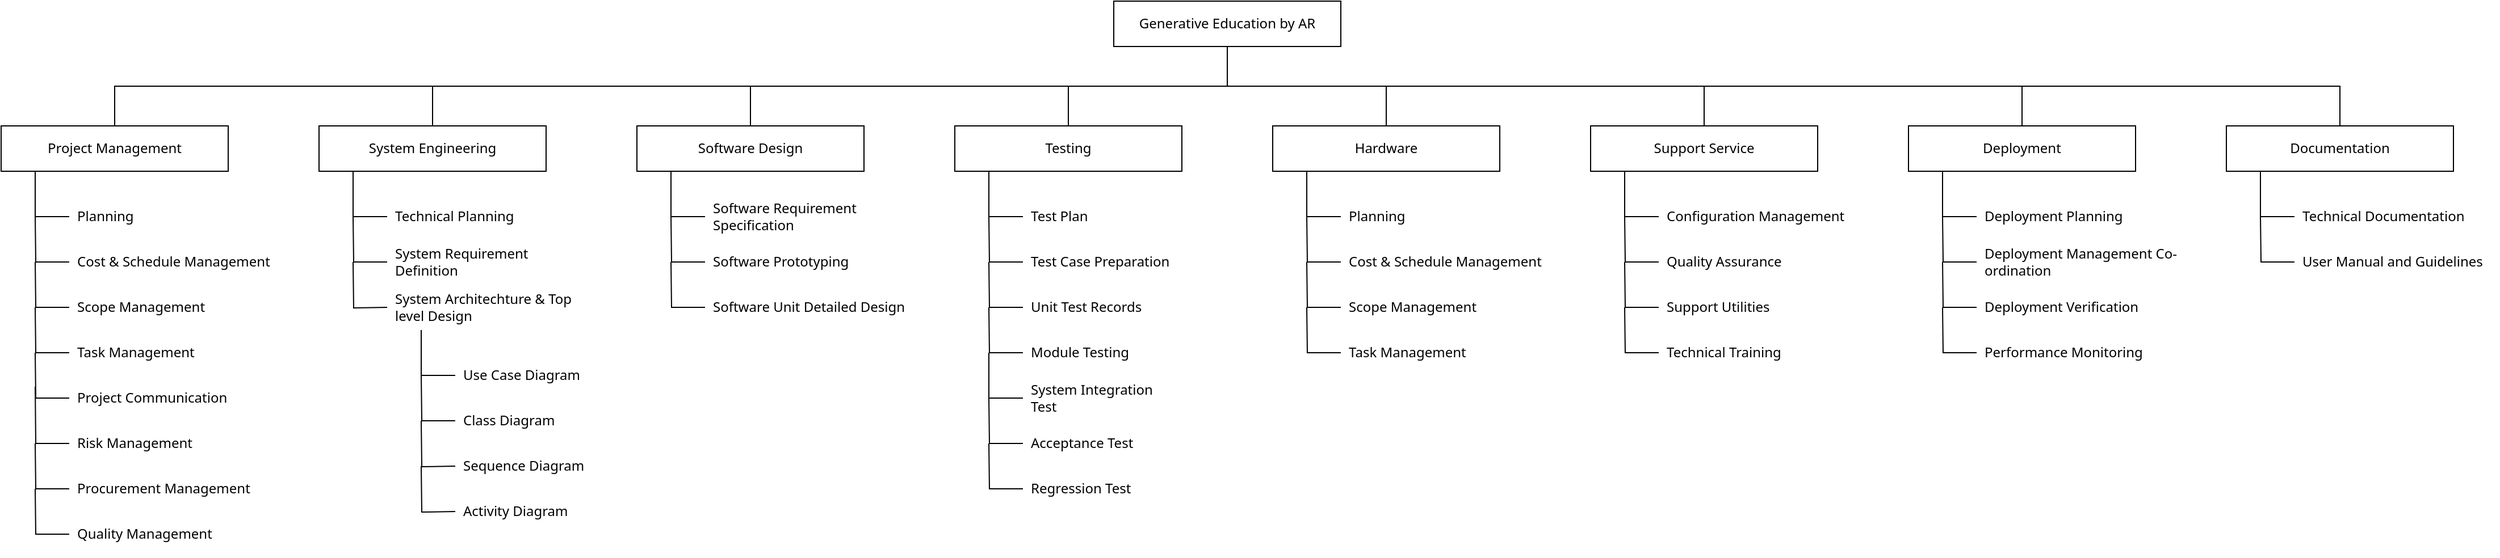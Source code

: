 <mxfile version="20.3.0" type="device"><diagram id="JiNxmvy0iqZ08gWMpfPa" name="Page-1"><mxGraphModel dx="2370" dy="1428" grid="1" gridSize="10" guides="1" tooltips="1" connect="1" arrows="1" fold="1" page="1" pageScale="1" pageWidth="2500" pageHeight="700" math="0" shadow="0"><root><mxCell id="0"/><mxCell id="1" parent="0"/><mxCell id="OBJdS13XSNFPQkOZt9CJ-10" style="edgeStyle=orthogonalEdgeStyle;orthogonalLoop=1;jettySize=auto;html=1;exitX=0.5;exitY=1;exitDx=0;exitDy=0;entryX=0.5;entryY=0;entryDx=0;entryDy=0;fontFamily=Segoe UI;endArrow=none;endFill=0;rounded=0;" edge="1" parent="1" source="OBJdS13XSNFPQkOZt9CJ-1" target="OBJdS13XSNFPQkOZt9CJ-5"><mxGeometry relative="1" as="geometry"/></mxCell><mxCell id="OBJdS13XSNFPQkOZt9CJ-11" style="edgeStyle=orthogonalEdgeStyle;rounded=0;orthogonalLoop=1;jettySize=auto;html=1;exitX=0.5;exitY=1;exitDx=0;exitDy=0;entryX=0.5;entryY=0;entryDx=0;entryDy=0;fontFamily=Segoe UI;endArrow=none;endFill=0;" edge="1" parent="1" source="OBJdS13XSNFPQkOZt9CJ-1" target="OBJdS13XSNFPQkOZt9CJ-6"><mxGeometry relative="1" as="geometry"/></mxCell><mxCell id="OBJdS13XSNFPQkOZt9CJ-12" style="edgeStyle=orthogonalEdgeStyle;rounded=0;orthogonalLoop=1;jettySize=auto;html=1;exitX=0.5;exitY=1;exitDx=0;exitDy=0;entryX=0.5;entryY=0;entryDx=0;entryDy=0;fontFamily=Segoe UI;endArrow=none;endFill=0;" edge="1" parent="1" source="OBJdS13XSNFPQkOZt9CJ-1" target="OBJdS13XSNFPQkOZt9CJ-7"><mxGeometry relative="1" as="geometry"/></mxCell><mxCell id="OBJdS13XSNFPQkOZt9CJ-13" style="edgeStyle=orthogonalEdgeStyle;rounded=0;orthogonalLoop=1;jettySize=auto;html=1;exitX=0.5;exitY=1;exitDx=0;exitDy=0;entryX=0.5;entryY=0.25;entryDx=0;entryDy=0;entryPerimeter=0;fontFamily=Segoe UI;endArrow=none;endFill=0;" edge="1" parent="1" source="OBJdS13XSNFPQkOZt9CJ-1" target="OBJdS13XSNFPQkOZt9CJ-2"><mxGeometry relative="1" as="geometry"/></mxCell><mxCell id="OBJdS13XSNFPQkOZt9CJ-14" style="edgeStyle=orthogonalEdgeStyle;rounded=0;orthogonalLoop=1;jettySize=auto;html=1;exitX=0.5;exitY=1;exitDx=0;exitDy=0;entryX=0.5;entryY=0;entryDx=0;entryDy=0;fontFamily=Segoe UI;endArrow=none;endFill=0;" edge="1" parent="1" source="OBJdS13XSNFPQkOZt9CJ-1" target="OBJdS13XSNFPQkOZt9CJ-4"><mxGeometry relative="1" as="geometry"/></mxCell><mxCell id="OBJdS13XSNFPQkOZt9CJ-15" style="edgeStyle=orthogonalEdgeStyle;rounded=0;orthogonalLoop=1;jettySize=auto;html=1;exitX=0.5;exitY=1;exitDx=0;exitDy=0;entryX=0.5;entryY=0;entryDx=0;entryDy=0;fontFamily=Segoe UI;endArrow=none;endFill=0;" edge="1" parent="1" source="OBJdS13XSNFPQkOZt9CJ-1" target="OBJdS13XSNFPQkOZt9CJ-3"><mxGeometry relative="1" as="geometry"/></mxCell><mxCell id="OBJdS13XSNFPQkOZt9CJ-16" style="edgeStyle=orthogonalEdgeStyle;rounded=0;orthogonalLoop=1;jettySize=auto;html=1;exitX=0.5;exitY=1;exitDx=0;exitDy=0;entryX=0.5;entryY=0;entryDx=0;entryDy=0;fontFamily=Segoe UI;endArrow=none;endFill=0;" edge="1" parent="1" source="OBJdS13XSNFPQkOZt9CJ-1" target="OBJdS13XSNFPQkOZt9CJ-8"><mxGeometry relative="1" as="geometry"/></mxCell><mxCell id="OBJdS13XSNFPQkOZt9CJ-17" style="edgeStyle=orthogonalEdgeStyle;rounded=0;orthogonalLoop=1;jettySize=auto;html=1;exitX=0.5;exitY=1;exitDx=0;exitDy=0;entryX=0.5;entryY=0;entryDx=0;entryDy=0;fontFamily=Segoe UI;endArrow=none;endFill=0;" edge="1" parent="1" source="OBJdS13XSNFPQkOZt9CJ-1" target="OBJdS13XSNFPQkOZt9CJ-9"><mxGeometry relative="1" as="geometry"/></mxCell><mxCell id="OBJdS13XSNFPQkOZt9CJ-1" value="&lt;font face=&quot;Segoe UI&quot;&gt;Generative Education by AR&lt;/font&gt;" style="rounded=0;whiteSpace=wrap;html=1;" vertex="1" parent="1"><mxGeometry x="1150" y="70" width="200" height="40" as="geometry"/></mxCell><mxCell id="OBJdS13XSNFPQkOZt9CJ-20" style="edgeStyle=orthogonalEdgeStyle;rounded=0;orthogonalLoop=1;jettySize=auto;html=1;exitX=0;exitY=1;exitDx=0;exitDy=0;entryX=0;entryY=0.5;entryDx=0;entryDy=0;fontFamily=Segoe UI;endArrow=none;endFill=0;" edge="1" parent="1" target="OBJdS13XSNFPQkOZt9CJ-18"><mxGeometry relative="1" as="geometry"><mxPoint x="200" y="220" as="sourcePoint"/><Array as="points"><mxPoint x="200" y="260"/></Array></mxGeometry></mxCell><mxCell id="OBJdS13XSNFPQkOZt9CJ-2" value="&lt;font face=&quot;Segoe UI&quot;&gt;Project Management&lt;/font&gt;" style="rounded=0;whiteSpace=wrap;html=1;" vertex="1" parent="1"><mxGeometry x="170" y="180" width="200" height="40" as="geometry"/></mxCell><mxCell id="OBJdS13XSNFPQkOZt9CJ-3" value="&lt;font face=&quot;Segoe UI&quot;&gt;Support Service&lt;/font&gt;" style="rounded=0;whiteSpace=wrap;html=1;" vertex="1" parent="1"><mxGeometry x="1570" y="180" width="200" height="40" as="geometry"/></mxCell><mxCell id="OBJdS13XSNFPQkOZt9CJ-4" value="&lt;font face=&quot;Segoe UI&quot;&gt;Hardware&lt;/font&gt;" style="rounded=0;whiteSpace=wrap;html=1;" vertex="1" parent="1"><mxGeometry x="1290" y="180" width="200" height="40" as="geometry"/></mxCell><mxCell id="OBJdS13XSNFPQkOZt9CJ-5" value="&lt;font face=&quot;Segoe UI&quot;&gt;Testing&lt;/font&gt;" style="rounded=0;whiteSpace=wrap;html=1;" vertex="1" parent="1"><mxGeometry x="1010" y="180" width="200" height="40" as="geometry"/></mxCell><mxCell id="OBJdS13XSNFPQkOZt9CJ-6" value="&lt;font face=&quot;Segoe UI&quot;&gt;Software Design&lt;/font&gt;" style="rounded=0;whiteSpace=wrap;html=1;" vertex="1" parent="1"><mxGeometry x="730" y="180" width="200" height="40" as="geometry"/></mxCell><mxCell id="OBJdS13XSNFPQkOZt9CJ-7" value="&lt;font face=&quot;Segoe UI&quot;&gt;System Engineering&lt;/font&gt;" style="rounded=0;whiteSpace=wrap;html=1;" vertex="1" parent="1"><mxGeometry x="450" y="180" width="200" height="40" as="geometry"/></mxCell><mxCell id="OBJdS13XSNFPQkOZt9CJ-8" value="&lt;font face=&quot;Segoe UI&quot;&gt;Deployment&lt;/font&gt;" style="rounded=0;whiteSpace=wrap;html=1;" vertex="1" parent="1"><mxGeometry x="1850" y="180" width="200" height="40" as="geometry"/></mxCell><mxCell id="OBJdS13XSNFPQkOZt9CJ-9" value="&lt;font face=&quot;Segoe UI&quot;&gt;Documentation&lt;/font&gt;" style="rounded=0;whiteSpace=wrap;html=1;" vertex="1" parent="1"><mxGeometry x="2130" y="180" width="200" height="40" as="geometry"/></mxCell><mxCell id="OBJdS13XSNFPQkOZt9CJ-18" value="Planning" style="text;html=1;strokeColor=none;fillColor=none;align=left;verticalAlign=middle;whiteSpace=wrap;rounded=0;fontFamily=Segoe UI;spacingLeft=5;" vertex="1" parent="1"><mxGeometry x="230" y="240" width="120" height="40" as="geometry"/></mxCell><mxCell id="OBJdS13XSNFPQkOZt9CJ-21" style="edgeStyle=orthogonalEdgeStyle;rounded=0;orthogonalLoop=1;jettySize=auto;html=1;exitX=0;exitY=0.5;exitDx=0;exitDy=0;fontFamily=Segoe UI;endArrow=none;endFill=0;" edge="1" parent="1" source="OBJdS13XSNFPQkOZt9CJ-22"><mxGeometry relative="1" as="geometry"><mxPoint x="200" y="260" as="targetPoint"/><mxPoint x="230" y="300" as="sourcePoint"/></mxGeometry></mxCell><mxCell id="OBJdS13XSNFPQkOZt9CJ-22" value="Cost &amp;amp; Schedule Management" style="text;html=1;strokeColor=none;fillColor=none;align=left;verticalAlign=middle;whiteSpace=wrap;rounded=0;fontFamily=Segoe UI;spacingLeft=5;" vertex="1" parent="1"><mxGeometry x="230" y="280" width="180" height="40" as="geometry"/></mxCell><mxCell id="OBJdS13XSNFPQkOZt9CJ-29" style="edgeStyle=orthogonalEdgeStyle;rounded=0;orthogonalLoop=1;jettySize=auto;html=1;exitX=0;exitY=0.5;exitDx=0;exitDy=0;fontFamily=Segoe UI;endArrow=none;endFill=0;" edge="1" parent="1" source="OBJdS13XSNFPQkOZt9CJ-23"><mxGeometry relative="1" as="geometry"><mxPoint x="200" y="300" as="targetPoint"/></mxGeometry></mxCell><mxCell id="OBJdS13XSNFPQkOZt9CJ-23" value="Scope Management" style="text;html=1;strokeColor=none;fillColor=none;align=left;verticalAlign=middle;whiteSpace=wrap;rounded=0;fontFamily=Segoe UI;spacingLeft=5;" vertex="1" parent="1"><mxGeometry x="230" y="320" width="180" height="40" as="geometry"/></mxCell><mxCell id="OBJdS13XSNFPQkOZt9CJ-30" style="edgeStyle=orthogonalEdgeStyle;rounded=0;orthogonalLoop=1;jettySize=auto;html=1;exitX=0;exitY=0.5;exitDx=0;exitDy=0;fontFamily=Segoe UI;endArrow=none;endFill=0;" edge="1" parent="1" source="OBJdS13XSNFPQkOZt9CJ-24"><mxGeometry relative="1" as="geometry"><mxPoint x="200" y="340" as="targetPoint"/></mxGeometry></mxCell><mxCell id="OBJdS13XSNFPQkOZt9CJ-24" value="Task Management" style="text;html=1;strokeColor=none;fillColor=none;align=left;verticalAlign=middle;whiteSpace=wrap;rounded=0;fontFamily=Segoe UI;spacingLeft=5;" vertex="1" parent="1"><mxGeometry x="230" y="360" width="180" height="40" as="geometry"/></mxCell><mxCell id="OBJdS13XSNFPQkOZt9CJ-31" style="edgeStyle=orthogonalEdgeStyle;rounded=0;orthogonalLoop=1;jettySize=auto;html=1;exitX=0;exitY=0.5;exitDx=0;exitDy=0;fontFamily=Segoe UI;endArrow=none;endFill=0;" edge="1" parent="1" source="OBJdS13XSNFPQkOZt9CJ-25"><mxGeometry relative="1" as="geometry"><mxPoint x="200" y="380" as="targetPoint"/></mxGeometry></mxCell><mxCell id="OBJdS13XSNFPQkOZt9CJ-25" value="Project Communication" style="text;html=1;strokeColor=none;fillColor=none;align=left;verticalAlign=middle;whiteSpace=wrap;rounded=0;fontFamily=Segoe UI;spacingLeft=5;" vertex="1" parent="1"><mxGeometry x="230" y="400" width="180" height="40" as="geometry"/></mxCell><mxCell id="OBJdS13XSNFPQkOZt9CJ-32" style="edgeStyle=orthogonalEdgeStyle;rounded=0;orthogonalLoop=1;jettySize=auto;html=1;exitX=0;exitY=0.5;exitDx=0;exitDy=0;fontFamily=Segoe UI;endArrow=none;endFill=0;" edge="1" parent="1" source="OBJdS13XSNFPQkOZt9CJ-26"><mxGeometry relative="1" as="geometry"><mxPoint x="200" y="410" as="targetPoint"/></mxGeometry></mxCell><mxCell id="OBJdS13XSNFPQkOZt9CJ-26" value="Risk Management" style="text;html=1;strokeColor=none;fillColor=none;align=left;verticalAlign=middle;whiteSpace=wrap;rounded=0;fontFamily=Segoe UI;spacingLeft=5;" vertex="1" parent="1"><mxGeometry x="230" y="440" width="180" height="40" as="geometry"/></mxCell><mxCell id="OBJdS13XSNFPQkOZt9CJ-33" style="edgeStyle=orthogonalEdgeStyle;rounded=0;orthogonalLoop=1;jettySize=auto;html=1;exitX=0;exitY=0.5;exitDx=0;exitDy=0;fontFamily=Segoe UI;endArrow=none;endFill=0;" edge="1" parent="1" source="OBJdS13XSNFPQkOZt9CJ-27"><mxGeometry relative="1" as="geometry"><mxPoint x="200" y="460" as="targetPoint"/></mxGeometry></mxCell><mxCell id="OBJdS13XSNFPQkOZt9CJ-27" value="Procurement Management" style="text;html=1;strokeColor=none;fillColor=none;align=left;verticalAlign=middle;whiteSpace=wrap;rounded=0;fontFamily=Segoe UI;spacingLeft=5;" vertex="1" parent="1"><mxGeometry x="230" y="480" width="180" height="40" as="geometry"/></mxCell><mxCell id="OBJdS13XSNFPQkOZt9CJ-34" style="edgeStyle=orthogonalEdgeStyle;rounded=0;orthogonalLoop=1;jettySize=auto;html=1;exitX=0;exitY=0.5;exitDx=0;exitDy=0;fontFamily=Segoe UI;endArrow=none;endFill=0;" edge="1" parent="1" source="OBJdS13XSNFPQkOZt9CJ-28"><mxGeometry relative="1" as="geometry"><mxPoint x="200" y="500" as="targetPoint"/></mxGeometry></mxCell><mxCell id="OBJdS13XSNFPQkOZt9CJ-28" value="Quality Management" style="text;html=1;strokeColor=none;fillColor=none;align=left;verticalAlign=middle;whiteSpace=wrap;rounded=0;fontFamily=Segoe UI;spacingLeft=5;" vertex="1" parent="1"><mxGeometry x="230" y="520" width="180" height="40" as="geometry"/></mxCell><mxCell id="OBJdS13XSNFPQkOZt9CJ-37" style="edgeStyle=orthogonalEdgeStyle;rounded=0;orthogonalLoop=1;jettySize=auto;html=1;exitX=0;exitY=1;exitDx=0;exitDy=0;entryX=0;entryY=0.5;entryDx=0;entryDy=0;fontFamily=Segoe UI;endArrow=none;endFill=0;" edge="1" parent="1" target="OBJdS13XSNFPQkOZt9CJ-38"><mxGeometry relative="1" as="geometry"><mxPoint x="480" y="220" as="sourcePoint"/><Array as="points"><mxPoint x="480" y="260"/></Array></mxGeometry></mxCell><mxCell id="OBJdS13XSNFPQkOZt9CJ-38" value="Technical Planning" style="text;html=1;strokeColor=none;fillColor=none;align=left;verticalAlign=middle;whiteSpace=wrap;rounded=0;fontFamily=Segoe UI;spacingLeft=5;" vertex="1" parent="1"><mxGeometry x="510" y="240" width="120" height="40" as="geometry"/></mxCell><mxCell id="OBJdS13XSNFPQkOZt9CJ-39" style="edgeStyle=orthogonalEdgeStyle;rounded=0;orthogonalLoop=1;jettySize=auto;html=1;exitX=0;exitY=0.5;exitDx=0;exitDy=0;fontFamily=Segoe UI;endArrow=none;endFill=0;" edge="1" parent="1" source="OBJdS13XSNFPQkOZt9CJ-40"><mxGeometry relative="1" as="geometry"><mxPoint x="480" y="260" as="targetPoint"/><mxPoint x="510" y="300" as="sourcePoint"/></mxGeometry></mxCell><mxCell id="OBJdS13XSNFPQkOZt9CJ-40" value="System Requirement Definition" style="text;html=1;strokeColor=none;fillColor=none;align=left;verticalAlign=middle;whiteSpace=wrap;rounded=0;fontFamily=Segoe UI;spacingLeft=5;" vertex="1" parent="1"><mxGeometry x="510" y="280" width="180" height="40" as="geometry"/></mxCell><mxCell id="OBJdS13XSNFPQkOZt9CJ-41" style="edgeStyle=orthogonalEdgeStyle;rounded=0;orthogonalLoop=1;jettySize=auto;html=1;exitX=0;exitY=0.5;exitDx=0;exitDy=0;fontFamily=Segoe UI;endArrow=none;endFill=0;" edge="1" parent="1"><mxGeometry relative="1" as="geometry"><mxPoint x="480" y="300" as="targetPoint"/><mxPoint x="510" y="340" as="sourcePoint"/></mxGeometry></mxCell><mxCell id="OBJdS13XSNFPQkOZt9CJ-42" value="System Architechture &amp;amp; Top level Design" style="text;html=1;strokeColor=none;fillColor=none;align=left;verticalAlign=middle;whiteSpace=wrap;rounded=0;fontFamily=Segoe UI;spacingLeft=5;" vertex="1" parent="1"><mxGeometry x="510" y="320" width="190" height="40" as="geometry"/></mxCell><mxCell id="OBJdS13XSNFPQkOZt9CJ-43" style="edgeStyle=orthogonalEdgeStyle;rounded=0;orthogonalLoop=1;jettySize=auto;html=1;exitX=0;exitY=1;exitDx=0;exitDy=0;entryX=0;entryY=0.5;entryDx=0;entryDy=0;fontFamily=Segoe UI;endArrow=none;endFill=0;" edge="1" parent="1" target="OBJdS13XSNFPQkOZt9CJ-44"><mxGeometry relative="1" as="geometry"><mxPoint x="540" y="360" as="sourcePoint"/><Array as="points"><mxPoint x="540" y="400"/></Array></mxGeometry></mxCell><mxCell id="OBJdS13XSNFPQkOZt9CJ-44" value="Use Case Diagram" style="text;html=1;strokeColor=none;fillColor=none;align=left;verticalAlign=middle;whiteSpace=wrap;rounded=0;fontFamily=Segoe UI;spacingLeft=5;" vertex="1" parent="1"><mxGeometry x="570" y="380" width="120" height="40" as="geometry"/></mxCell><mxCell id="OBJdS13XSNFPQkOZt9CJ-45" style="edgeStyle=orthogonalEdgeStyle;rounded=0;orthogonalLoop=1;jettySize=auto;html=1;exitX=0;exitY=0.5;exitDx=0;exitDy=0;fontFamily=Segoe UI;endArrow=none;endFill=0;" edge="1" parent="1" source="OBJdS13XSNFPQkOZt9CJ-46"><mxGeometry relative="1" as="geometry"><mxPoint x="540" y="400" as="targetPoint"/><mxPoint x="570" y="440" as="sourcePoint"/></mxGeometry></mxCell><mxCell id="OBJdS13XSNFPQkOZt9CJ-46" value="Class Diagram" style="text;html=1;strokeColor=none;fillColor=none;align=left;verticalAlign=middle;whiteSpace=wrap;rounded=0;fontFamily=Segoe UI;spacingLeft=5;" vertex="1" parent="1"><mxGeometry x="570" y="420" width="180" height="40" as="geometry"/></mxCell><mxCell id="OBJdS13XSNFPQkOZt9CJ-47" style="edgeStyle=orthogonalEdgeStyle;rounded=0;orthogonalLoop=1;jettySize=auto;html=1;exitX=0;exitY=0.5;exitDx=0;exitDy=0;fontFamily=Segoe UI;endArrow=none;endFill=0;" edge="1" parent="1"><mxGeometry relative="1" as="geometry"><mxPoint x="540" y="440" as="targetPoint"/><mxPoint x="570" y="480" as="sourcePoint"/></mxGeometry></mxCell><mxCell id="OBJdS13XSNFPQkOZt9CJ-48" value="Sequence Diagram" style="text;html=1;strokeColor=none;fillColor=none;align=left;verticalAlign=middle;whiteSpace=wrap;rounded=0;fontFamily=Segoe UI;spacingLeft=5;" vertex="1" parent="1"><mxGeometry x="570" y="460" width="190" height="40" as="geometry"/></mxCell><mxCell id="OBJdS13XSNFPQkOZt9CJ-49" style="edgeStyle=orthogonalEdgeStyle;rounded=0;orthogonalLoop=1;jettySize=auto;html=1;exitX=0;exitY=0.5;exitDx=0;exitDy=0;fontFamily=Segoe UI;endArrow=none;endFill=0;" edge="1" parent="1"><mxGeometry relative="1" as="geometry"><mxPoint x="540" y="480" as="targetPoint"/><mxPoint x="570" y="520" as="sourcePoint"/></mxGeometry></mxCell><mxCell id="OBJdS13XSNFPQkOZt9CJ-50" value="Activity Diagram" style="text;html=1;strokeColor=none;fillColor=none;align=left;verticalAlign=middle;whiteSpace=wrap;rounded=0;fontFamily=Segoe UI;spacingLeft=5;" vertex="1" parent="1"><mxGeometry x="570" y="500" width="190" height="40" as="geometry"/></mxCell><mxCell id="OBJdS13XSNFPQkOZt9CJ-53" style="edgeStyle=orthogonalEdgeStyle;rounded=0;orthogonalLoop=1;jettySize=auto;html=1;exitX=0;exitY=1;exitDx=0;exitDy=0;entryX=0;entryY=0.5;entryDx=0;entryDy=0;fontFamily=Segoe UI;endArrow=none;endFill=0;" edge="1" parent="1" target="OBJdS13XSNFPQkOZt9CJ-54"><mxGeometry relative="1" as="geometry"><mxPoint x="760" y="220" as="sourcePoint"/><Array as="points"><mxPoint x="760" y="260"/></Array></mxGeometry></mxCell><mxCell id="OBJdS13XSNFPQkOZt9CJ-54" value="Software Requirement Specification" style="text;html=1;strokeColor=none;fillColor=none;align=left;verticalAlign=middle;whiteSpace=wrap;rounded=0;fontFamily=Segoe UI;spacingLeft=5;" vertex="1" parent="1"><mxGeometry x="790" y="240" width="150" height="40" as="geometry"/></mxCell><mxCell id="OBJdS13XSNFPQkOZt9CJ-55" style="edgeStyle=orthogonalEdgeStyle;rounded=0;orthogonalLoop=1;jettySize=auto;html=1;exitX=0;exitY=0.5;exitDx=0;exitDy=0;fontFamily=Segoe UI;endArrow=none;endFill=0;" edge="1" parent="1" source="OBJdS13XSNFPQkOZt9CJ-56"><mxGeometry relative="1" as="geometry"><mxPoint x="760" y="260" as="targetPoint"/><mxPoint x="790" y="300" as="sourcePoint"/></mxGeometry></mxCell><mxCell id="OBJdS13XSNFPQkOZt9CJ-56" value="Software Prototyping" style="text;html=1;strokeColor=none;fillColor=none;align=left;verticalAlign=middle;whiteSpace=wrap;rounded=0;fontFamily=Segoe UI;spacingLeft=5;" vertex="1" parent="1"><mxGeometry x="790" y="280" width="180" height="40" as="geometry"/></mxCell><mxCell id="OBJdS13XSNFPQkOZt9CJ-57" style="edgeStyle=orthogonalEdgeStyle;rounded=0;orthogonalLoop=1;jettySize=auto;html=1;exitX=0;exitY=0.5;exitDx=0;exitDy=0;fontFamily=Segoe UI;endArrow=none;endFill=0;" edge="1" parent="1" source="OBJdS13XSNFPQkOZt9CJ-58"><mxGeometry relative="1" as="geometry"><mxPoint x="760" y="300" as="targetPoint"/></mxGeometry></mxCell><mxCell id="OBJdS13XSNFPQkOZt9CJ-58" value="Software Unit Detailed Design" style="text;html=1;strokeColor=none;fillColor=none;align=left;verticalAlign=middle;whiteSpace=wrap;rounded=0;fontFamily=Segoe UI;spacingLeft=5;" vertex="1" parent="1"><mxGeometry x="790" y="320" width="180" height="40" as="geometry"/></mxCell><mxCell id="OBJdS13XSNFPQkOZt9CJ-61" style="edgeStyle=orthogonalEdgeStyle;rounded=0;orthogonalLoop=1;jettySize=auto;html=1;exitX=0;exitY=1;exitDx=0;exitDy=0;entryX=0;entryY=0.5;entryDx=0;entryDy=0;fontFamily=Segoe UI;endArrow=none;endFill=0;" edge="1" parent="1" target="OBJdS13XSNFPQkOZt9CJ-62"><mxGeometry relative="1" as="geometry"><mxPoint x="1040" y="220" as="sourcePoint"/><Array as="points"><mxPoint x="1040" y="260"/></Array></mxGeometry></mxCell><mxCell id="OBJdS13XSNFPQkOZt9CJ-62" value="Test Plan" style="text;html=1;strokeColor=none;fillColor=none;align=left;verticalAlign=middle;whiteSpace=wrap;rounded=0;fontFamily=Segoe UI;spacingLeft=5;" vertex="1" parent="1"><mxGeometry x="1070" y="240" width="120" height="40" as="geometry"/></mxCell><mxCell id="OBJdS13XSNFPQkOZt9CJ-63" style="edgeStyle=orthogonalEdgeStyle;rounded=0;orthogonalLoop=1;jettySize=auto;html=1;exitX=0;exitY=0.5;exitDx=0;exitDy=0;fontFamily=Segoe UI;endArrow=none;endFill=0;" edge="1" parent="1" source="OBJdS13XSNFPQkOZt9CJ-64"><mxGeometry relative="1" as="geometry"><mxPoint x="1040" y="260" as="targetPoint"/><mxPoint x="1070" y="300" as="sourcePoint"/></mxGeometry></mxCell><mxCell id="OBJdS13XSNFPQkOZt9CJ-64" value="Test Case Preparation" style="text;html=1;strokeColor=none;fillColor=none;align=left;verticalAlign=middle;whiteSpace=wrap;rounded=0;fontFamily=Segoe UI;spacingLeft=5;" vertex="1" parent="1"><mxGeometry x="1070" y="280" width="180" height="40" as="geometry"/></mxCell><mxCell id="OBJdS13XSNFPQkOZt9CJ-65" style="edgeStyle=orthogonalEdgeStyle;rounded=0;orthogonalLoop=1;jettySize=auto;html=1;exitX=0;exitY=0.5;exitDx=0;exitDy=0;fontFamily=Segoe UI;endArrow=none;endFill=0;" edge="1" parent="1" source="OBJdS13XSNFPQkOZt9CJ-66"><mxGeometry relative="1" as="geometry"><mxPoint x="1040" y="300" as="targetPoint"/></mxGeometry></mxCell><mxCell id="OBJdS13XSNFPQkOZt9CJ-66" value="Unit Test Records" style="text;html=1;strokeColor=none;fillColor=none;align=left;verticalAlign=middle;whiteSpace=wrap;rounded=0;fontFamily=Segoe UI;spacingLeft=5;" vertex="1" parent="1"><mxGeometry x="1070" y="320" width="180" height="40" as="geometry"/></mxCell><mxCell id="OBJdS13XSNFPQkOZt9CJ-67" style="edgeStyle=orthogonalEdgeStyle;rounded=0;orthogonalLoop=1;jettySize=auto;html=1;exitX=0;exitY=0.5;exitDx=0;exitDy=0;fontFamily=Segoe UI;endArrow=none;endFill=0;" edge="1" parent="1" source="OBJdS13XSNFPQkOZt9CJ-68"><mxGeometry relative="1" as="geometry"><mxPoint x="1040" y="340" as="targetPoint"/></mxGeometry></mxCell><mxCell id="OBJdS13XSNFPQkOZt9CJ-68" value="Module Testing" style="text;html=1;strokeColor=none;fillColor=none;align=left;verticalAlign=middle;whiteSpace=wrap;rounded=0;fontFamily=Segoe UI;spacingLeft=5;" vertex="1" parent="1"><mxGeometry x="1070" y="360" width="180" height="40" as="geometry"/></mxCell><mxCell id="OBJdS13XSNFPQkOZt9CJ-69" style="edgeStyle=orthogonalEdgeStyle;rounded=0;orthogonalLoop=1;jettySize=auto;html=1;exitX=0;exitY=1;exitDx=0;exitDy=0;entryX=0;entryY=0.5;entryDx=0;entryDy=0;fontFamily=Segoe UI;endArrow=none;endFill=0;" edge="1" parent="1" target="OBJdS13XSNFPQkOZt9CJ-70"><mxGeometry relative="1" as="geometry"><mxPoint x="1040" y="380" as="sourcePoint"/><Array as="points"><mxPoint x="1040" y="420"/></Array></mxGeometry></mxCell><mxCell id="OBJdS13XSNFPQkOZt9CJ-70" value="System Integration Test" style="text;html=1;strokeColor=none;fillColor=none;align=left;verticalAlign=middle;whiteSpace=wrap;rounded=0;fontFamily=Segoe UI;spacingLeft=5;" vertex="1" parent="1"><mxGeometry x="1070" y="400" width="140" height="40" as="geometry"/></mxCell><mxCell id="OBJdS13XSNFPQkOZt9CJ-71" style="edgeStyle=orthogonalEdgeStyle;rounded=0;orthogonalLoop=1;jettySize=auto;html=1;exitX=0;exitY=0.5;exitDx=0;exitDy=0;fontFamily=Segoe UI;endArrow=none;endFill=0;" edge="1" parent="1" source="OBJdS13XSNFPQkOZt9CJ-72"><mxGeometry relative="1" as="geometry"><mxPoint x="1040" y="420" as="targetPoint"/><mxPoint x="1070" y="460" as="sourcePoint"/></mxGeometry></mxCell><mxCell id="OBJdS13XSNFPQkOZt9CJ-72" value="Acceptance Test" style="text;html=1;strokeColor=none;fillColor=none;align=left;verticalAlign=middle;whiteSpace=wrap;rounded=0;fontFamily=Segoe UI;spacingLeft=5;" vertex="1" parent="1"><mxGeometry x="1070" y="440" width="180" height="40" as="geometry"/></mxCell><mxCell id="OBJdS13XSNFPQkOZt9CJ-73" style="edgeStyle=orthogonalEdgeStyle;rounded=0;orthogonalLoop=1;jettySize=auto;html=1;exitX=0;exitY=0.5;exitDx=0;exitDy=0;fontFamily=Segoe UI;endArrow=none;endFill=0;" edge="1" parent="1" source="OBJdS13XSNFPQkOZt9CJ-74"><mxGeometry relative="1" as="geometry"><mxPoint x="1040" y="460" as="targetPoint"/></mxGeometry></mxCell><mxCell id="OBJdS13XSNFPQkOZt9CJ-74" value="Regression Test" style="text;html=1;strokeColor=none;fillColor=none;align=left;verticalAlign=middle;whiteSpace=wrap;rounded=0;fontFamily=Segoe UI;spacingLeft=5;" vertex="1" parent="1"><mxGeometry x="1070" y="480" width="180" height="40" as="geometry"/></mxCell><mxCell id="OBJdS13XSNFPQkOZt9CJ-77" style="edgeStyle=orthogonalEdgeStyle;rounded=0;orthogonalLoop=1;jettySize=auto;html=1;exitX=0;exitY=1;exitDx=0;exitDy=0;entryX=0;entryY=0.5;entryDx=0;entryDy=0;fontFamily=Segoe UI;endArrow=none;endFill=0;" edge="1" parent="1" target="OBJdS13XSNFPQkOZt9CJ-78"><mxGeometry relative="1" as="geometry"><mxPoint x="1320" y="220" as="sourcePoint"/><Array as="points"><mxPoint x="1320" y="260"/></Array></mxGeometry></mxCell><mxCell id="OBJdS13XSNFPQkOZt9CJ-78" value="Planning" style="text;html=1;strokeColor=none;fillColor=none;align=left;verticalAlign=middle;whiteSpace=wrap;rounded=0;fontFamily=Segoe UI;spacingLeft=5;" vertex="1" parent="1"><mxGeometry x="1350" y="240" width="120" height="40" as="geometry"/></mxCell><mxCell id="OBJdS13XSNFPQkOZt9CJ-79" style="edgeStyle=orthogonalEdgeStyle;rounded=0;orthogonalLoop=1;jettySize=auto;html=1;exitX=0;exitY=0.5;exitDx=0;exitDy=0;fontFamily=Segoe UI;endArrow=none;endFill=0;" edge="1" parent="1" source="OBJdS13XSNFPQkOZt9CJ-80"><mxGeometry relative="1" as="geometry"><mxPoint x="1320" y="260" as="targetPoint"/><mxPoint x="1350" y="300" as="sourcePoint"/></mxGeometry></mxCell><mxCell id="OBJdS13XSNFPQkOZt9CJ-80" value="Cost &amp;amp; Schedule Management" style="text;html=1;strokeColor=none;fillColor=none;align=left;verticalAlign=middle;whiteSpace=wrap;rounded=0;fontFamily=Segoe UI;spacingLeft=5;" vertex="1" parent="1"><mxGeometry x="1350" y="280" width="180" height="40" as="geometry"/></mxCell><mxCell id="OBJdS13XSNFPQkOZt9CJ-81" style="edgeStyle=orthogonalEdgeStyle;rounded=0;orthogonalLoop=1;jettySize=auto;html=1;exitX=0;exitY=0.5;exitDx=0;exitDy=0;fontFamily=Segoe UI;endArrow=none;endFill=0;" edge="1" parent="1" source="OBJdS13XSNFPQkOZt9CJ-82"><mxGeometry relative="1" as="geometry"><mxPoint x="1320" y="300" as="targetPoint"/></mxGeometry></mxCell><mxCell id="OBJdS13XSNFPQkOZt9CJ-82" value="Scope Management" style="text;html=1;strokeColor=none;fillColor=none;align=left;verticalAlign=middle;whiteSpace=wrap;rounded=0;fontFamily=Segoe UI;spacingLeft=5;" vertex="1" parent="1"><mxGeometry x="1350" y="320" width="180" height="40" as="geometry"/></mxCell><mxCell id="OBJdS13XSNFPQkOZt9CJ-83" style="edgeStyle=orthogonalEdgeStyle;rounded=0;orthogonalLoop=1;jettySize=auto;html=1;exitX=0;exitY=0.5;exitDx=0;exitDy=0;fontFamily=Segoe UI;endArrow=none;endFill=0;" edge="1" parent="1" source="OBJdS13XSNFPQkOZt9CJ-84"><mxGeometry relative="1" as="geometry"><mxPoint x="1320" y="340" as="targetPoint"/></mxGeometry></mxCell><mxCell id="OBJdS13XSNFPQkOZt9CJ-84" value="Task Management" style="text;html=1;strokeColor=none;fillColor=none;align=left;verticalAlign=middle;whiteSpace=wrap;rounded=0;fontFamily=Segoe UI;spacingLeft=5;" vertex="1" parent="1"><mxGeometry x="1350" y="360" width="180" height="40" as="geometry"/></mxCell><mxCell id="OBJdS13XSNFPQkOZt9CJ-85" style="edgeStyle=orthogonalEdgeStyle;rounded=0;orthogonalLoop=1;jettySize=auto;html=1;exitX=0;exitY=1;exitDx=0;exitDy=0;entryX=0;entryY=0.5;entryDx=0;entryDy=0;fontFamily=Segoe UI;endArrow=none;endFill=0;" edge="1" parent="1" target="OBJdS13XSNFPQkOZt9CJ-86"><mxGeometry relative="1" as="geometry"><mxPoint x="1600" y="220" as="sourcePoint"/><Array as="points"><mxPoint x="1600" y="260"/></Array></mxGeometry></mxCell><mxCell id="OBJdS13XSNFPQkOZt9CJ-86" value="Configuration Management" style="text;html=1;strokeColor=none;fillColor=none;align=left;verticalAlign=middle;whiteSpace=wrap;rounded=0;fontFamily=Segoe UI;spacingLeft=5;" vertex="1" parent="1"><mxGeometry x="1630" y="240" width="180" height="40" as="geometry"/></mxCell><mxCell id="OBJdS13XSNFPQkOZt9CJ-87" style="edgeStyle=orthogonalEdgeStyle;rounded=0;orthogonalLoop=1;jettySize=auto;html=1;exitX=0;exitY=0.5;exitDx=0;exitDy=0;fontFamily=Segoe UI;endArrow=none;endFill=0;" edge="1" parent="1" source="OBJdS13XSNFPQkOZt9CJ-88"><mxGeometry relative="1" as="geometry"><mxPoint x="1600" y="260" as="targetPoint"/><mxPoint x="1630" y="300" as="sourcePoint"/></mxGeometry></mxCell><mxCell id="OBJdS13XSNFPQkOZt9CJ-88" value="Quality Assurance" style="text;html=1;strokeColor=none;fillColor=none;align=left;verticalAlign=middle;whiteSpace=wrap;rounded=0;fontFamily=Segoe UI;spacingLeft=5;" vertex="1" parent="1"><mxGeometry x="1630" y="280" width="180" height="40" as="geometry"/></mxCell><mxCell id="OBJdS13XSNFPQkOZt9CJ-89" style="edgeStyle=orthogonalEdgeStyle;rounded=0;orthogonalLoop=1;jettySize=auto;html=1;exitX=0;exitY=0.5;exitDx=0;exitDy=0;fontFamily=Segoe UI;endArrow=none;endFill=0;" edge="1" parent="1" source="OBJdS13XSNFPQkOZt9CJ-90"><mxGeometry relative="1" as="geometry"><mxPoint x="1600" y="300" as="targetPoint"/></mxGeometry></mxCell><mxCell id="OBJdS13XSNFPQkOZt9CJ-90" value="Support Utilities" style="text;html=1;strokeColor=none;fillColor=none;align=left;verticalAlign=middle;whiteSpace=wrap;rounded=0;fontFamily=Segoe UI;spacingLeft=5;" vertex="1" parent="1"><mxGeometry x="1630" y="320" width="180" height="40" as="geometry"/></mxCell><mxCell id="OBJdS13XSNFPQkOZt9CJ-91" style="edgeStyle=orthogonalEdgeStyle;rounded=0;orthogonalLoop=1;jettySize=auto;html=1;exitX=0;exitY=0.5;exitDx=0;exitDy=0;fontFamily=Segoe UI;endArrow=none;endFill=0;" edge="1" parent="1" source="OBJdS13XSNFPQkOZt9CJ-92"><mxGeometry relative="1" as="geometry"><mxPoint x="1600" y="340" as="targetPoint"/></mxGeometry></mxCell><mxCell id="OBJdS13XSNFPQkOZt9CJ-92" value="Technical Training" style="text;html=1;strokeColor=none;fillColor=none;align=left;verticalAlign=middle;whiteSpace=wrap;rounded=0;fontFamily=Segoe UI;spacingLeft=5;" vertex="1" parent="1"><mxGeometry x="1630" y="360" width="180" height="40" as="geometry"/></mxCell><mxCell id="OBJdS13XSNFPQkOZt9CJ-93" style="edgeStyle=orthogonalEdgeStyle;rounded=0;orthogonalLoop=1;jettySize=auto;html=1;exitX=0;exitY=1;exitDx=0;exitDy=0;entryX=0;entryY=0.5;entryDx=0;entryDy=0;fontFamily=Segoe UI;endArrow=none;endFill=0;" edge="1" parent="1" target="OBJdS13XSNFPQkOZt9CJ-94"><mxGeometry relative="1" as="geometry"><mxPoint x="1880" y="220" as="sourcePoint"/><Array as="points"><mxPoint x="1880" y="260"/></Array></mxGeometry></mxCell><mxCell id="OBJdS13XSNFPQkOZt9CJ-94" value="Deployment Planning" style="text;html=1;strokeColor=none;fillColor=none;align=left;verticalAlign=middle;whiteSpace=wrap;rounded=0;fontFamily=Segoe UI;spacingLeft=5;" vertex="1" parent="1"><mxGeometry x="1910" y="240" width="130" height="40" as="geometry"/></mxCell><mxCell id="OBJdS13XSNFPQkOZt9CJ-95" style="edgeStyle=orthogonalEdgeStyle;rounded=0;orthogonalLoop=1;jettySize=auto;html=1;exitX=0;exitY=0.5;exitDx=0;exitDy=0;fontFamily=Segoe UI;endArrow=none;endFill=0;" edge="1" parent="1" source="OBJdS13XSNFPQkOZt9CJ-96"><mxGeometry relative="1" as="geometry"><mxPoint x="1880" y="260" as="targetPoint"/><mxPoint x="1910" y="300" as="sourcePoint"/></mxGeometry></mxCell><mxCell id="OBJdS13XSNFPQkOZt9CJ-96" value="Deployment Management Co-ordination" style="text;html=1;strokeColor=none;fillColor=none;align=left;verticalAlign=middle;whiteSpace=wrap;rounded=0;fontFamily=Segoe UI;spacingLeft=5;" vertex="1" parent="1"><mxGeometry x="1910" y="280" width="180" height="40" as="geometry"/></mxCell><mxCell id="OBJdS13XSNFPQkOZt9CJ-97" style="edgeStyle=orthogonalEdgeStyle;rounded=0;orthogonalLoop=1;jettySize=auto;html=1;exitX=0;exitY=0.5;exitDx=0;exitDy=0;fontFamily=Segoe UI;endArrow=none;endFill=0;" edge="1" parent="1" source="OBJdS13XSNFPQkOZt9CJ-98"><mxGeometry relative="1" as="geometry"><mxPoint x="1880" y="300" as="targetPoint"/></mxGeometry></mxCell><mxCell id="OBJdS13XSNFPQkOZt9CJ-98" value="Deployment Verification" style="text;html=1;strokeColor=none;fillColor=none;align=left;verticalAlign=middle;whiteSpace=wrap;rounded=0;fontFamily=Segoe UI;spacingLeft=5;" vertex="1" parent="1"><mxGeometry x="1910" y="320" width="180" height="40" as="geometry"/></mxCell><mxCell id="OBJdS13XSNFPQkOZt9CJ-99" style="edgeStyle=orthogonalEdgeStyle;rounded=0;orthogonalLoop=1;jettySize=auto;html=1;exitX=0;exitY=0.5;exitDx=0;exitDy=0;fontFamily=Segoe UI;endArrow=none;endFill=0;" edge="1" parent="1" source="OBJdS13XSNFPQkOZt9CJ-100"><mxGeometry relative="1" as="geometry"><mxPoint x="1880" y="340" as="targetPoint"/></mxGeometry></mxCell><mxCell id="OBJdS13XSNFPQkOZt9CJ-100" value="Performance Monitoring" style="text;html=1;strokeColor=none;fillColor=none;align=left;verticalAlign=middle;whiteSpace=wrap;rounded=0;fontFamily=Segoe UI;spacingLeft=5;" vertex="1" parent="1"><mxGeometry x="1910" y="360" width="180" height="40" as="geometry"/></mxCell><mxCell id="OBJdS13XSNFPQkOZt9CJ-101" style="edgeStyle=orthogonalEdgeStyle;rounded=0;orthogonalLoop=1;jettySize=auto;html=1;exitX=0;exitY=1;exitDx=0;exitDy=0;entryX=0;entryY=0.5;entryDx=0;entryDy=0;fontFamily=Segoe UI;endArrow=none;endFill=0;" edge="1" parent="1" target="OBJdS13XSNFPQkOZt9CJ-102"><mxGeometry relative="1" as="geometry"><mxPoint x="2160" y="220" as="sourcePoint"/><Array as="points"><mxPoint x="2160" y="260"/></Array></mxGeometry></mxCell><mxCell id="OBJdS13XSNFPQkOZt9CJ-102" value="Technical Documentation" style="text;html=1;strokeColor=none;fillColor=none;align=left;verticalAlign=middle;whiteSpace=wrap;rounded=0;fontFamily=Segoe UI;spacingLeft=5;" vertex="1" parent="1"><mxGeometry x="2190" y="240" width="150" height="40" as="geometry"/></mxCell><mxCell id="OBJdS13XSNFPQkOZt9CJ-103" style="edgeStyle=orthogonalEdgeStyle;rounded=0;orthogonalLoop=1;jettySize=auto;html=1;exitX=0;exitY=0.5;exitDx=0;exitDy=0;fontFamily=Segoe UI;endArrow=none;endFill=0;" edge="1" parent="1" source="OBJdS13XSNFPQkOZt9CJ-104"><mxGeometry relative="1" as="geometry"><mxPoint x="2160" y="260" as="targetPoint"/><mxPoint x="2190" y="300" as="sourcePoint"/></mxGeometry></mxCell><mxCell id="OBJdS13XSNFPQkOZt9CJ-104" value="User Manual and Guidelines" style="text;html=1;strokeColor=none;fillColor=none;align=left;verticalAlign=middle;whiteSpace=wrap;rounded=0;fontFamily=Segoe UI;spacingLeft=5;" vertex="1" parent="1"><mxGeometry x="2190" y="280" width="180" height="40" as="geometry"/></mxCell></root></mxGraphModel></diagram></mxfile>